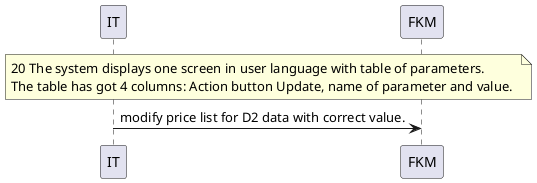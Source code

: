 {
  "sha1": "g299asuyewkjon40abh1uih8mpkz6as",
  "insertion": {
    "when": "2024-06-01T09:03:07.047Z",
    "user": "plantuml@gmail.com"
  }
}
@startuml
note over IT, FKM
20 The system displays one screen in user language with table of parameters.
The table has got 4 columns: Action button Update, name of parameter and value. 
end note
IT ->FKM :  modify price list for D2 data with correct value.
@enduml
